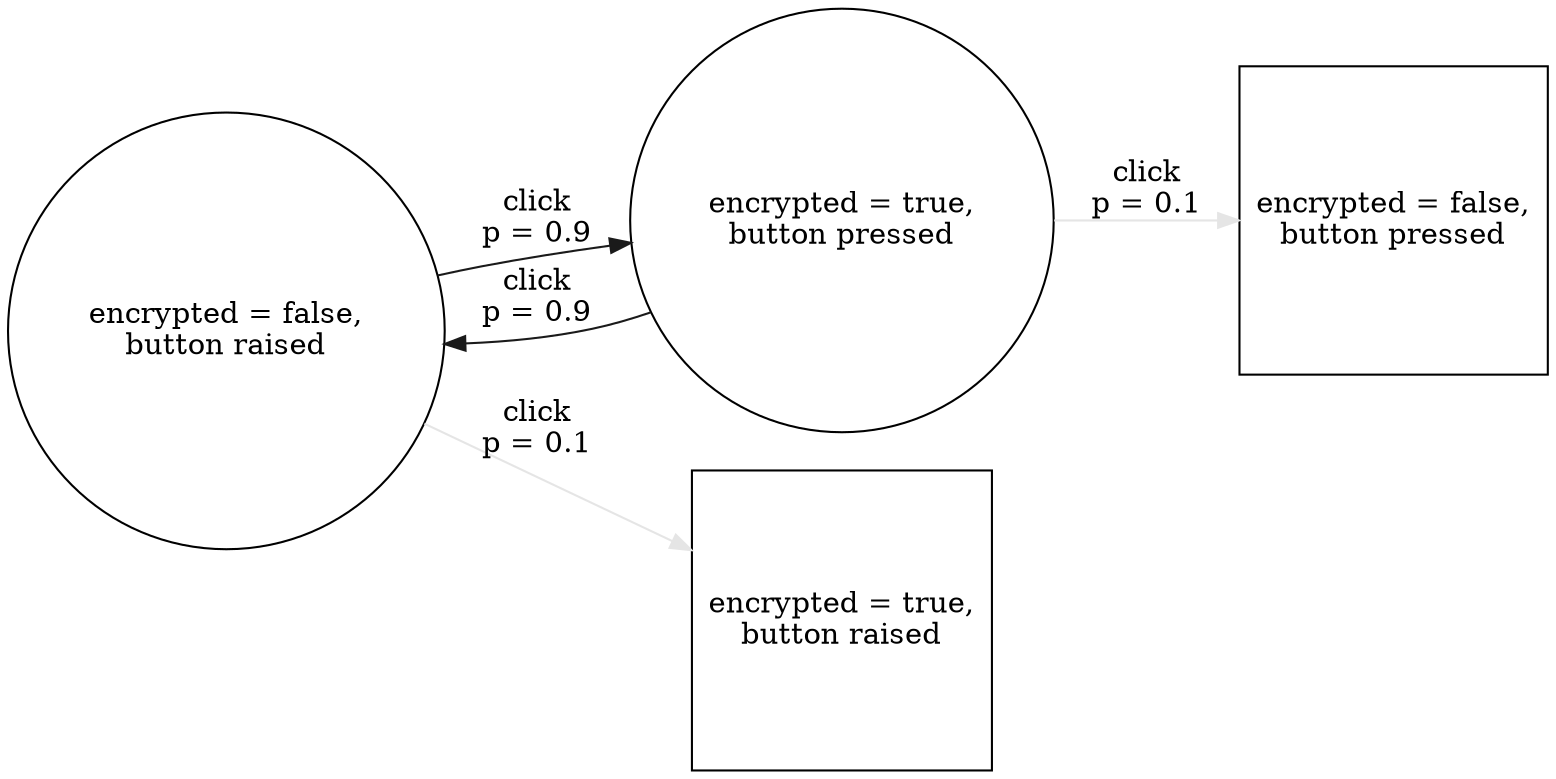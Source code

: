 digraph "02-simple-boolean-with-confusion" {
  rankdir = LR;
  node [
    shape = circle
  ];

  off [ label = "encrypted = false,\nbutton raised" ];
  on [ label = "encrypted = true,\nbutton pressed" ];

  off_confused [ label = "encrypted = true,\nbutton raised", shape = square ];
  on_confused [ label = "encrypted = false,\nbutton pressed", shape = square ];

  on -> on_confused [ label = "click\np = 0.1", color = grey90 ];
  on -> off [ label = "click\np = 0.9", color = grey10 ];

  off -> off_confused [ label = "click\np = 0.1", color = grey90 ];
  off -> on [ label = "click\np = 0.9", color = grey10];
}
